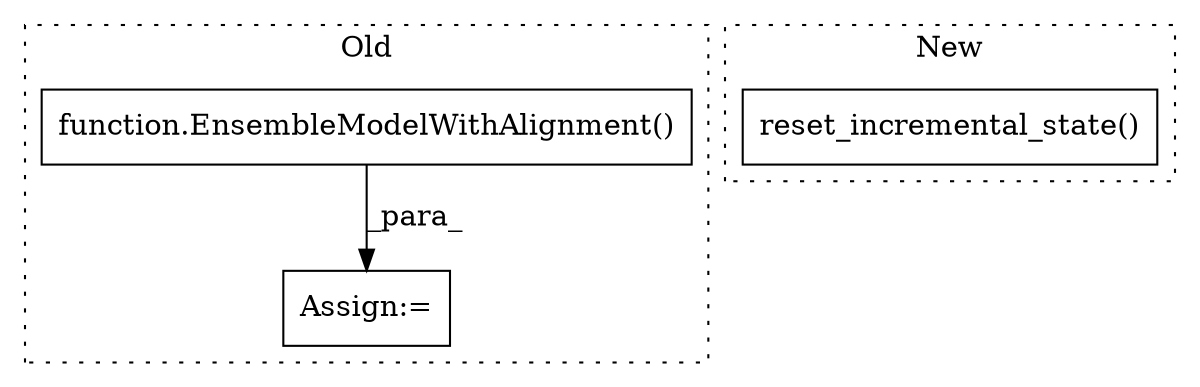 digraph G {
subgraph cluster0 {
1 [label="function.EnsembleModelWithAlignment()" a="75" s="26371,26404" l="27,1" shape="box"];
3 [label="Assign:=" a="68" s="26368" l="3" shape="box"];
label = "Old";
style="dotted";
}
subgraph cluster1 {
2 [label="reset_incremental_state()" a="75" s="31995" l="36" shape="box"];
label = "New";
style="dotted";
}
1 -> 3 [label="_para_"];
}
